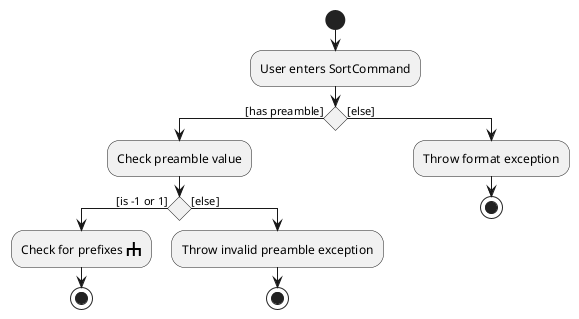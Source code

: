 @startuml
'https://plantuml.com/activity-diagram-beta

'SVG definition taken from https://forum.plantuml.net/195/is-there-any-support-for-subactivity-or-the-rake-symbol
sprite $rake <svg width="16" height="16" viewBox="0 0 16 16">
<path
    style="fill:#000000"
    d="M 7,1 H 9 V 7 H 15 V 15 H 13 V 9 H 9 V 15 H 7 V 9 H 3 V 15 H 1 V 7 H 7 Z"
/>
</svg>

start

:User enters SortCommand;
if () then ([has preamble])
  :Check preamble value;
  if () then ([is -1 or 1])
    :Check for prefixes <$rake>;
    stop
  else ([else])
    :Throw invalid preamble exception;
    stop
  endif
else ([else])
    :Throw format exception;
    stop

@enduml
